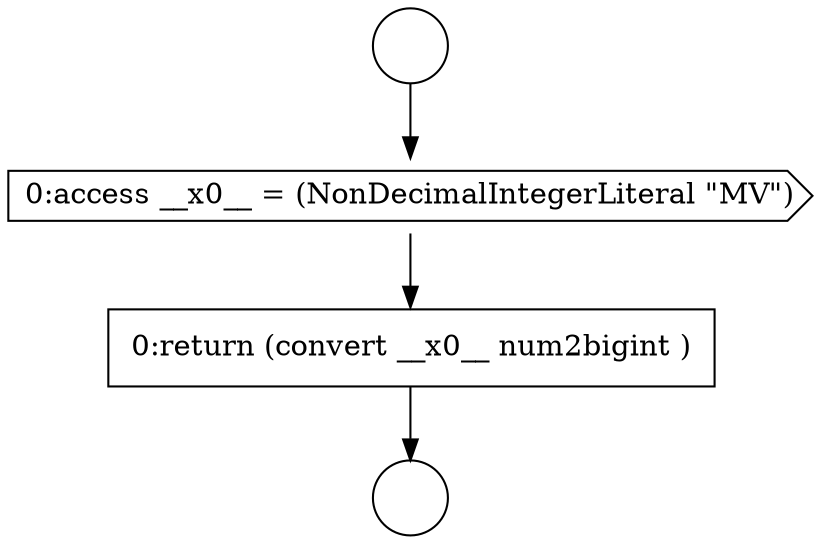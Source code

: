 digraph {
  node3607 [shape=circle label=" " color="black" fillcolor="white" style=filled]
  node3609 [shape=cds, label=<<font color="black">0:access __x0__ = (NonDecimalIntegerLiteral &quot;MV&quot;)</font>> color="black" fillcolor="white" style=filled]
  node3610 [shape=none, margin=0, label=<<font color="black">
    <table border="0" cellborder="1" cellspacing="0" cellpadding="10">
      <tr><td align="left">0:return (convert __x0__ num2bigint )</td></tr>
    </table>
  </font>> color="black" fillcolor="white" style=filled]
  node3608 [shape=circle label=" " color="black" fillcolor="white" style=filled]
  node3607 -> node3609 [ color="black"]
  node3609 -> node3610 [ color="black"]
  node3610 -> node3608 [ color="black"]
}
